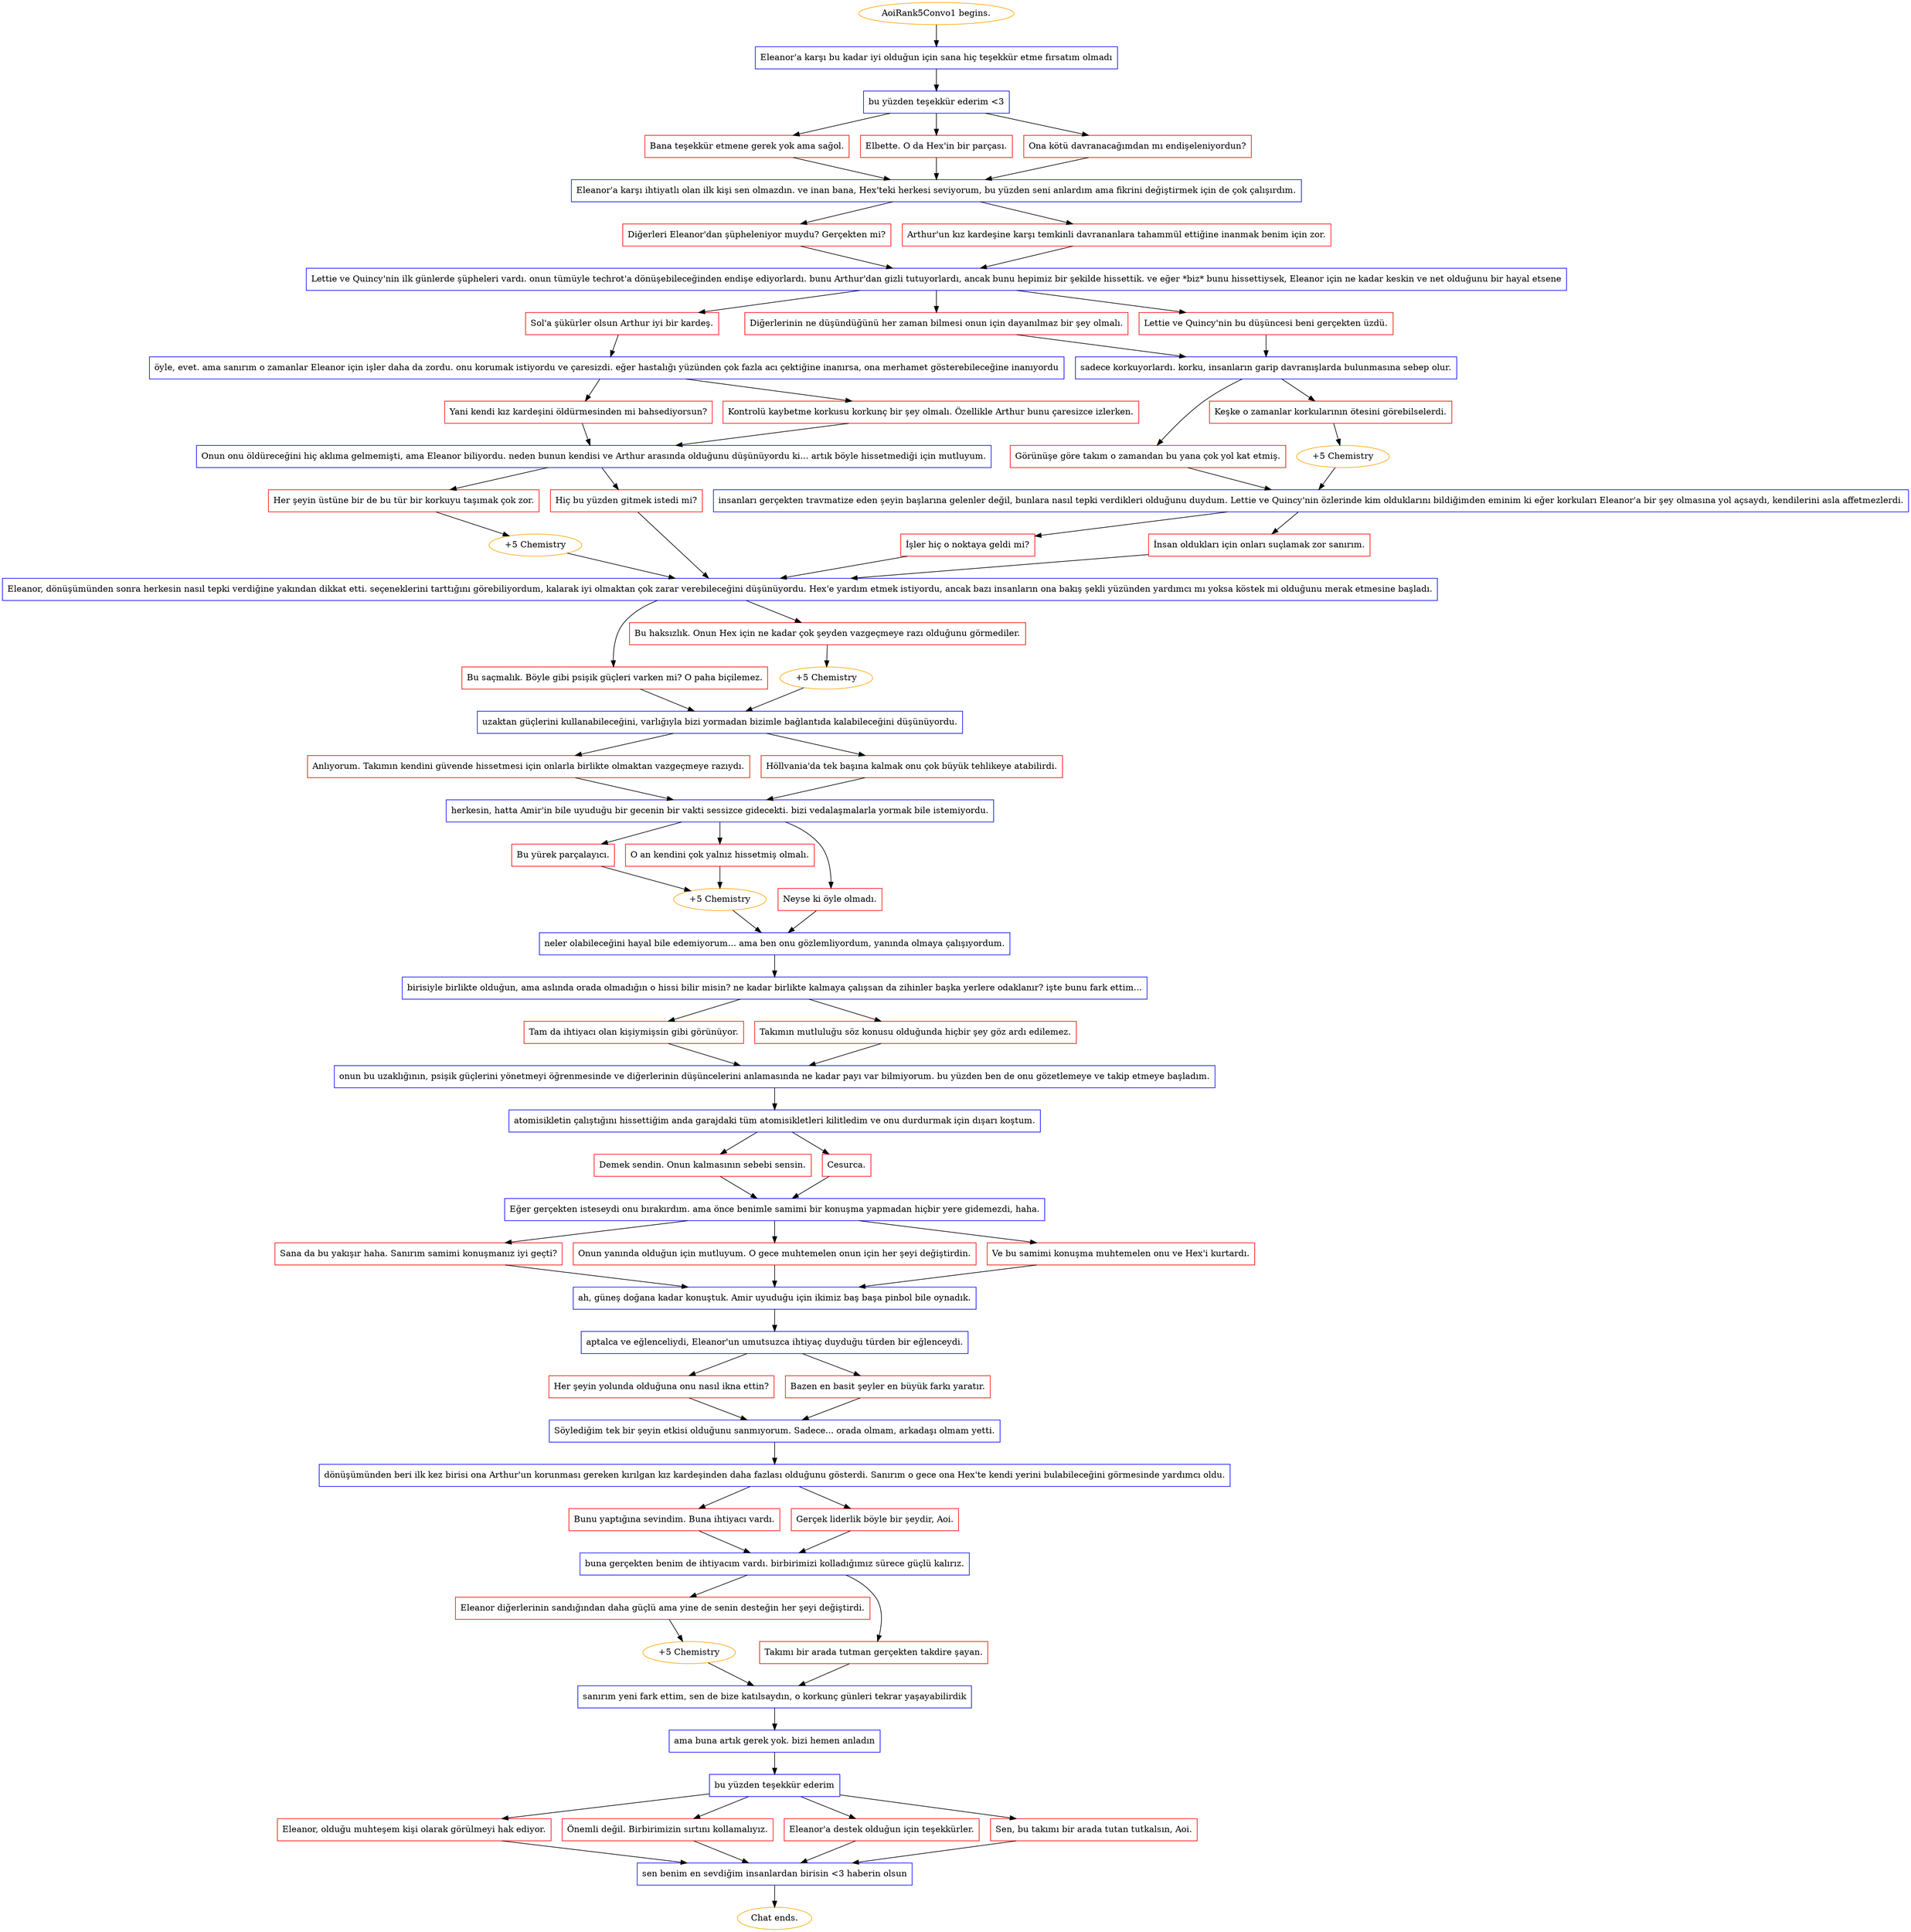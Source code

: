digraph {
	"AoiRank5Convo1 begins." [color=orange];
		"AoiRank5Convo1 begins." -> j3036051854;
	j3036051854 [label="Eleanor'a karşı bu kadar iyi olduğun için sana hiç teşekkür etme fırsatım olmadı",shape=box,color=blue];
		j3036051854 -> j911402844;
	j911402844 [label="bu yüzden teşekkür ederim <3",shape=box,color=blue];
		j911402844 -> j3982586393;
		j911402844 -> j2170818301;
		j911402844 -> j1695156464;
	j3982586393 [label="Bana teşekkür etmene gerek yok ama sağol.",shape=box,color=red];
		j3982586393 -> j699336604;
	j2170818301 [label="Elbette. O da Hex'in bir parçası.",shape=box,color=red];
		j2170818301 -> j699336604;
	j1695156464 [label="Ona kötü davranacağımdan mı endişeleniyordun?",shape=box,color=red];
		j1695156464 -> j699336604;
	j699336604 [label="Eleanor'a karşı ihtiyatlı olan ilk kişi sen olmazdın. ve inan bana, Hex'teki herkesi seviyorum, bu yüzden seni anlardım ama fikrini değiştirmek için de çok çalışırdım.",shape=box,color=blue];
		j699336604 -> j4248058389;
		j699336604 -> j3390661707;
	j4248058389 [label="Diğerleri Eleanor'dan şüpheleniyor muydu? Gerçekten mi?",shape=box,color=red];
		j4248058389 -> j2950838137;
	j3390661707 [label="Arthur'un kız kardeşine karşı temkinli davrananlara tahammül ettiğine inanmak benim için zor.",shape=box,color=red];
		j3390661707 -> j2950838137;
	j2950838137 [label="Lettie ve Quincy'nin ilk günlerde şüpheleri vardı. onun tümüyle techrot'a dönüşebileceğinden endişe ediyorlardı. bunu Arthur'dan gizli tutuyorlardı, ancak bunu hepimiz bir şekilde hissettik. ve eğer *biz* bunu hissettiysek, Eleanor için ne kadar keskin ve net olduğunu bir hayal etsene",shape=box,color=blue];
		j2950838137 -> j1624655171;
		j2950838137 -> j3342258107;
		j2950838137 -> j3610402257;
	j1624655171 [label="Sol'a şükürler olsun Arthur iyi bir kardeş.",shape=box,color=red];
		j1624655171 -> j3444710680;
	j3342258107 [label="Diğerlerinin ne düşündüğünü her zaman bilmesi onun için dayanılmaz bir şey olmalı.",shape=box,color=red];
		j3342258107 -> j2418124584;
	j3610402257 [label="Lettie ve Quincy'nin bu düşüncesi beni gerçekten üzdü.",shape=box,color=red];
		j3610402257 -> j2418124584;
	j3444710680 [label="öyle, evet. ama sanırım o zamanlar Eleanor için işler daha da zordu. onu korumak istiyordu ve çaresizdi. eğer hastalığı yüzünden çok fazla acı çektiğine inanırsa, ona merhamet gösterebileceğine inanıyordu",shape=box,color=blue];
		j3444710680 -> j2194505221;
		j3444710680 -> j395454812;
	j2418124584 [label="sadece korkuyorlardı. korku, insanların garip davranışlarda bulunmasına sebep olur.",shape=box,color=blue];
		j2418124584 -> j1275774562;
		j2418124584 -> j2671353808;
	j2194505221 [label="Yani kendi kız kardeşini öldürmesinden mi bahsediyorsun?",shape=box,color=red];
		j2194505221 -> j2419488332;
	j395454812 [label="Kontrolü kaybetme korkusu korkunç bir şey olmalı. Özellikle Arthur bunu çaresizce izlerken.",shape=box,color=red];
		j395454812 -> j2419488332;
	j1275774562 [label="Görünüşe göre takım o zamandan bu yana çok yol kat etmiş.",shape=box,color=red];
		j1275774562 -> j4042381033;
	j2671353808 [label="Keşke o zamanlar korkularının ötesini görebilselerdi.",shape=box,color=red];
		j2671353808 -> j1013680925;
	j2419488332 [label="Onun onu öldüreceğini hiç aklıma gelmemişti, ama Eleanor biliyordu. neden bunun kendisi ve Arthur arasında olduğunu düşünüyordu ki... artık böyle hissetmediği için mutluyum.",shape=box,color=blue];
		j2419488332 -> j3860877939;
		j2419488332 -> j1974462021;
	j4042381033 [label="insanları gerçekten travmatize eden şeyin başlarına gelenler değil, bunlara nasıl tepki verdikleri olduğunu duydum. Lettie ve Quincy'nin özlerinde kim olduklarını bildiğimden eminim ki eğer korkuları Eleanor'a bir şey olmasına yol açsaydı, kendilerini asla affetmezlerdi.",shape=box,color=blue];
		j4042381033 -> j186163466;
		j4042381033 -> j152214855;
	j1013680925 [label="+5 Chemistry",color=orange];
		j1013680925 -> j4042381033;
	j3860877939 [label="Her şeyin üstüne bir de bu tür bir korkuyu taşımak çok zor.",shape=box,color=red];
		j3860877939 -> j3325294304;
	j1974462021 [label="Hiç bu yüzden gitmek istedi mi?",shape=box,color=red];
		j1974462021 -> j4098992653;
	j186163466 [label="İşler hiç o noktaya geldi mi?",shape=box,color=red];
		j186163466 -> j4098992653;
	j152214855 [label="İnsan oldukları için onları suçlamak zor sanırım.",shape=box,color=red];
		j152214855 -> j4098992653;
	j3325294304 [label="+5 Chemistry",color=orange];
		j3325294304 -> j4098992653;
	j4098992653 [label="Eleanor, dönüşümünden sonra herkesin nasıl tepki verdiğine yakından dikkat etti. seçeneklerini tarttığını görebiliyordum, kalarak iyi olmaktan çok zarar verebileceğini düşünüyordu. Hex'e yardım etmek istiyordu, ancak bazı insanların ona bakış şekli yüzünden yardımcı mı yoksa köstek mi olduğunu merak etmesine başladı.",shape=box,color=blue];
		j4098992653 -> j3936844545;
		j4098992653 -> j4240161348;
	j3936844545 [label="Bu saçmalık. Böyle gibi psişik güçleri varken mi? O paha biçilemez.",shape=box,color=red];
		j3936844545 -> j452928833;
	j4240161348 [label="Bu haksızlık. Onun Hex için ne kadar çok şeyden vazgeçmeye razı olduğunu görmediler.",shape=box,color=red];
		j4240161348 -> j4270716949;
	j452928833 [label="uzaktan güçlerini kullanabileceğini, varlığıyla bizi yormadan bizimle bağlantıda kalabileceğini düşünüyordu.",shape=box,color=blue];
		j452928833 -> j357916617;
		j452928833 -> j3781138369;
	j4270716949 [label="+5 Chemistry",color=orange];
		j4270716949 -> j452928833;
	j357916617 [label="Anlıyorum. Takımın kendini güvende hissetmesi için onlarla birlikte olmaktan vazgeçmeye razıydı.",shape=box,color=red];
		j357916617 -> j1011592764;
	j3781138369 [label="Höllvania'da tek başına kalmak onu çok büyük tehlikeye atabilirdi.",shape=box,color=red];
		j3781138369 -> j1011592764;
	j1011592764 [label="herkesin, hatta Amir'in bile uyuduğu bir gecenin bir vakti sessizce gidecekti. bizi vedalaşmalarla yormak bile istemiyordu.",shape=box,color=blue];
		j1011592764 -> j2556931348;
		j1011592764 -> j2068839769;
		j1011592764 -> j827365652;
	j2556931348 [label="Bu yürek parçalayıcı.",shape=box,color=red];
		j2556931348 -> j1331554995;
	j2068839769 [label="Neyse ki öyle olmadı.",shape=box,color=red];
		j2068839769 -> j2715724376;
	j827365652 [label="O an kendini çok yalnız hissetmiş olmalı.",shape=box,color=red];
		j827365652 -> j1331554995;
	j1331554995 [label="+5 Chemistry",color=orange];
		j1331554995 -> j2715724376;
	j2715724376 [label="neler olabileceğini hayal bile edemiyorum... ama ben onu gözlemliyordum, yanında olmaya çalışıyordum.",shape=box,color=blue];
		j2715724376 -> j3137096924;
	j3137096924 [label="birisiyle birlikte olduğun, ama aslında orada olmadığın o hissi bilir misin? ne kadar birlikte kalmaya çalışsan da zihinler başka yerlere odaklanır? işte bunu fark ettim...",shape=box,color=blue];
		j3137096924 -> j547146015;
		j3137096924 -> j4280827782;
	j547146015 [label="Tam da ihtiyacı olan kişiymişsin gibi görünüyor.",shape=box,color=red];
		j547146015 -> j1309675785;
	j4280827782 [label="Takımın mutluluğu söz konusu olduğunda hiçbir şey göz ardı edilemez.",shape=box,color=red];
		j4280827782 -> j1309675785;
	j1309675785 [label="onun bu uzaklığının, psişik güçlerini yönetmeyi öğrenmesinde ve diğerlerinin düşüncelerini anlamasında ne kadar payı var bilmiyorum. bu yüzden ben de onu gözetlemeye ve takip etmeye başladım.",shape=box,color=blue];
		j1309675785 -> j4037793204;
	j4037793204 [label="atomisikletin çalıştığını hissettiğim anda garajdaki tüm atomisikletleri kilitledim ve onu durdurmak için dışarı koştum.",shape=box,color=blue];
		j4037793204 -> j3689304072;
		j4037793204 -> j424063822;
	j3689304072 [label="Demek sendin. Onun kalmasının sebebi sensin.",shape=box,color=red];
		j3689304072 -> j3214279478;
	j424063822 [label="Cesurca.",shape=box,color=red];
		j424063822 -> j3214279478;
	j3214279478 [label="Eğer gerçekten isteseydi onu bırakırdım. ama önce benimle samimi bir konuşma yapmadan hiçbir yere gidemezdi, haha.",shape=box,color=blue];
		j3214279478 -> j1496519418;
		j3214279478 -> j2615763959;
		j3214279478 -> j3929803643;
	j1496519418 [label="Sana da bu yakışır haha. Sanırım samimi konuşmanız iyi geçti?",shape=box,color=red];
		j1496519418 -> j1232577366;
	j2615763959 [label="Onun yanında olduğun için mutluyum. O gece muhtemelen onun için her şeyi değiştirdin.",shape=box,color=red];
		j2615763959 -> j1232577366;
	j3929803643 [label="Ve bu samimi konuşma muhtemelen onu ve Hex'i kurtardı.",shape=box,color=red];
		j3929803643 -> j1232577366;
	j1232577366 [label="ah, güneş doğana kadar konuştuk. Amir uyuduğu için ikimiz baş başa pinbol bile oynadık.",shape=box,color=blue];
		j1232577366 -> j536228126;
	j536228126 [label="aptalca ve eğlenceliydi, Eleanor'un umutsuzca ihtiyaç duyduğu türden bir eğlenceydi.",shape=box,color=blue];
		j536228126 -> j4227563977;
		j536228126 -> j659132091;
	j4227563977 [label="Her şeyin yolunda olduğuna onu nasıl ikna ettin?",shape=box,color=red];
		j4227563977 -> j54664179;
	j659132091 [label="Bazen en basit şeyler en büyük farkı yaratır.",shape=box,color=red];
		j659132091 -> j54664179;
	j54664179 [label="Söylediğim tek bir şeyin etkisi olduğunu sanmıyorum. Sadece... orada olmam, arkadaşı olmam yetti.",shape=box,color=blue];
		j54664179 -> j2100451400;
	j2100451400 [label="dönüşümünden beri ilk kez birisi ona Arthur'un korunması gereken kırılgan kız kardeşinden daha fazlası olduğunu gösterdi. Sanırım o gece ona Hex'te kendi yerini bulabileceğini görmesinde yardımcı oldu.",shape=box,color=blue];
		j2100451400 -> j1515664979;
		j2100451400 -> j3968221438;
	j1515664979 [label="Bunu yaptığına sevindim. Buna ihtiyacı vardı.",shape=box,color=red];
		j1515664979 -> j3037454784;
	j3968221438 [label="Gerçek liderlik böyle bir şeydir, Aoi.",shape=box,color=red];
		j3968221438 -> j3037454784;
	j3037454784 [label="buna gerçekten benim de ihtiyacım vardı. birbirimizi kolladığımız sürece güçlü kalırız.",shape=box,color=blue];
		j3037454784 -> j1431328908;
		j3037454784 -> j4116605545;
	j1431328908 [label="Eleanor diğerlerinin sandığından daha güçlü ama yine de senin desteğin her şeyi değiştirdi.",shape=box,color=red];
		j1431328908 -> j2317967227;
	j4116605545 [label="Takımı bir arada tutman gerçekten takdire şayan.",shape=box,color=red];
		j4116605545 -> j2076597071;
	j2317967227 [label="+5 Chemistry",color=orange];
		j2317967227 -> j2076597071;
	j2076597071 [label="sanırım yeni fark ettim, sen de bize katılsaydın, o korkunç günleri tekrar yaşayabilirdik",shape=box,color=blue];
		j2076597071 -> j3529930157;
	j3529930157 [label="ama buna artık gerek yok. bizi hemen anladın",shape=box,color=blue];
		j3529930157 -> j3146758693;
	j3146758693 [label="bu yüzden teşekkür ederim",shape=box,color=blue];
		j3146758693 -> j1172663651;
		j3146758693 -> j2460430919;
		j3146758693 -> j14718719;
		j3146758693 -> j410771170;
	j1172663651 [label="Eleanor, olduğu muhteşem kişi olarak görülmeyi hak ediyor.",shape=box,color=red];
		j1172663651 -> j4251980604;
	j2460430919 [label="Önemli değil. Birbirimizin sırtını kollamalıyız.",shape=box,color=red];
		j2460430919 -> j4251980604;
	j14718719 [label="Eleanor'a destek olduğun için teşekkürler.",shape=box,color=red];
		j14718719 -> j4251980604;
	j410771170 [label="Sen, bu takımı bir arada tutan tutkalsın, Aoi.",shape=box,color=red];
		j410771170 -> j4251980604;
	j4251980604 [label="sen benim en sevdiğim insanlardan birisin <3 haberin olsun",shape=box,color=blue];
		j4251980604 -> "Chat ends.";
	"Chat ends." [color=orange];
}